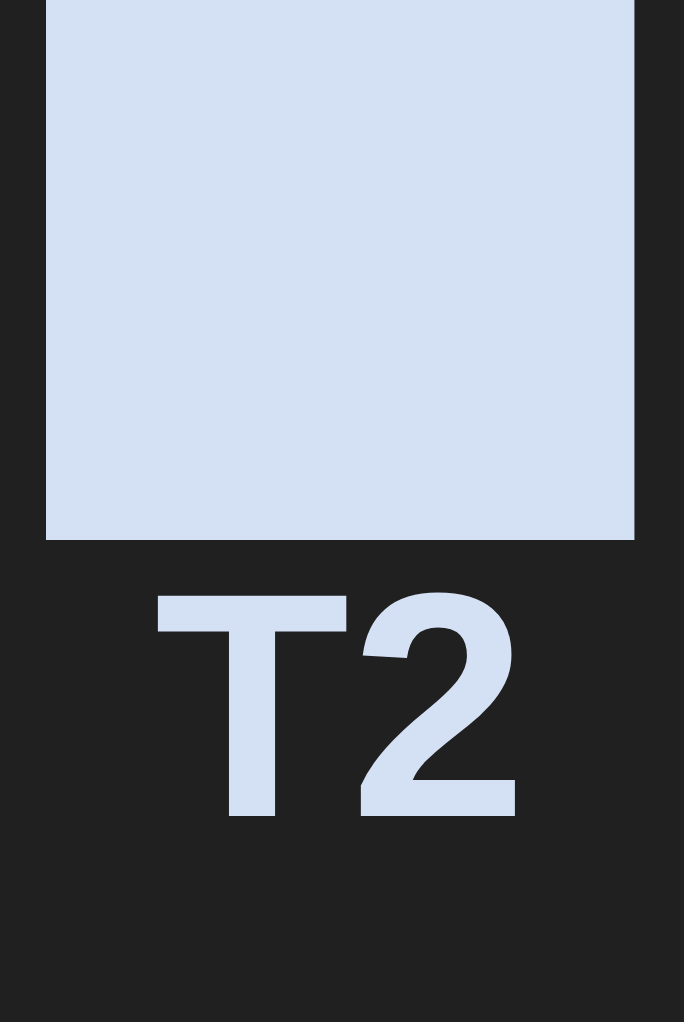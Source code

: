 <mxfile version="26.2.2">
  <diagram name="Page-1" id="g9OeHaTdMhLbQ2y1j-y2">
    <mxGraphModel dx="1428" dy="856" grid="1" gridSize="10" guides="1" tooltips="1" connect="1" arrows="1" fold="1" page="1" pageScale="1" pageWidth="640" pageHeight="640" background="#202020" math="0" shadow="0">
      <root>
        <mxCell id="0" />
        <mxCell id="1" parent="0" />
        <mxCell id="g-p6yCZMErQWyolwNlbl-1" value="&lt;font style=&quot;font-size: 160px;&quot;&gt;T2&lt;/font&gt;&lt;div&gt;&lt;br&gt;&lt;/div&gt;" style="text;html=1;align=center;verticalAlign=middle;whiteSpace=wrap;rounded=0;fontColor=#D4E1F5;fontStyle=1" vertex="1" parent="1">
          <mxGeometry x="150" y="290" width="341" height="300" as="geometry" />
        </mxCell>
        <mxCell id="g-p6yCZMErQWyolwNlbl-2" value="" style="sketch=0;verticalLabelPosition=bottom;sketch=0;aspect=fixed;html=1;verticalAlign=top;strokeColor=none;fillColor=#D4E1F5;align=center;outlineConnect=0;pointerEvents=1;shape=mxgraph.citrix2.bot_mitigation;strokeWidth=5;" vertex="1" parent="1">
          <mxGeometry x="173" y="80" width="294.21" height="270" as="geometry" />
        </mxCell>
      </root>
    </mxGraphModel>
  </diagram>
</mxfile>
